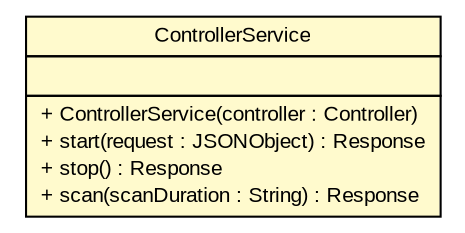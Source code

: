 #!/usr/local/bin/dot
#
# Class diagram 
# Generated by UMLGraph version R5_6 (http://www.umlgraph.org/)
#

digraph G {
	edge [fontname="arial",fontsize=10,labelfontname="arial",labelfontsize=10];
	node [fontname="arial",fontsize=10,shape=plaintext];
	nodesep=0.25;
	ranksep=0.5;
	// de.fhg.fit.biomos.sensorplatform.restservices.ControllerService
	c2466 [label=<<table title="de.fhg.fit.biomos.sensorplatform.restservices.ControllerService" border="0" cellborder="1" cellspacing="0" cellpadding="2" port="p" bgcolor="lemonChiffon" href="./ControllerService.html">
		<tr><td><table border="0" cellspacing="0" cellpadding="1">
<tr><td align="center" balign="center"> ControllerService </td></tr>
		</table></td></tr>
		<tr><td><table border="0" cellspacing="0" cellpadding="1">
<tr><td align="left" balign="left">  </td></tr>
		</table></td></tr>
		<tr><td><table border="0" cellspacing="0" cellpadding="1">
<tr><td align="left" balign="left"> + ControllerService(controller : Controller) </td></tr>
<tr><td align="left" balign="left"> + start(request : JSONObject) : Response </td></tr>
<tr><td align="left" balign="left"> + stop() : Response </td></tr>
<tr><td align="left" balign="left"> + scan(scanDuration : String) : Response </td></tr>
		</table></td></tr>
		</table>>, URL="./ControllerService.html", fontname="arial", fontcolor="black", fontsize=10.0];
}

